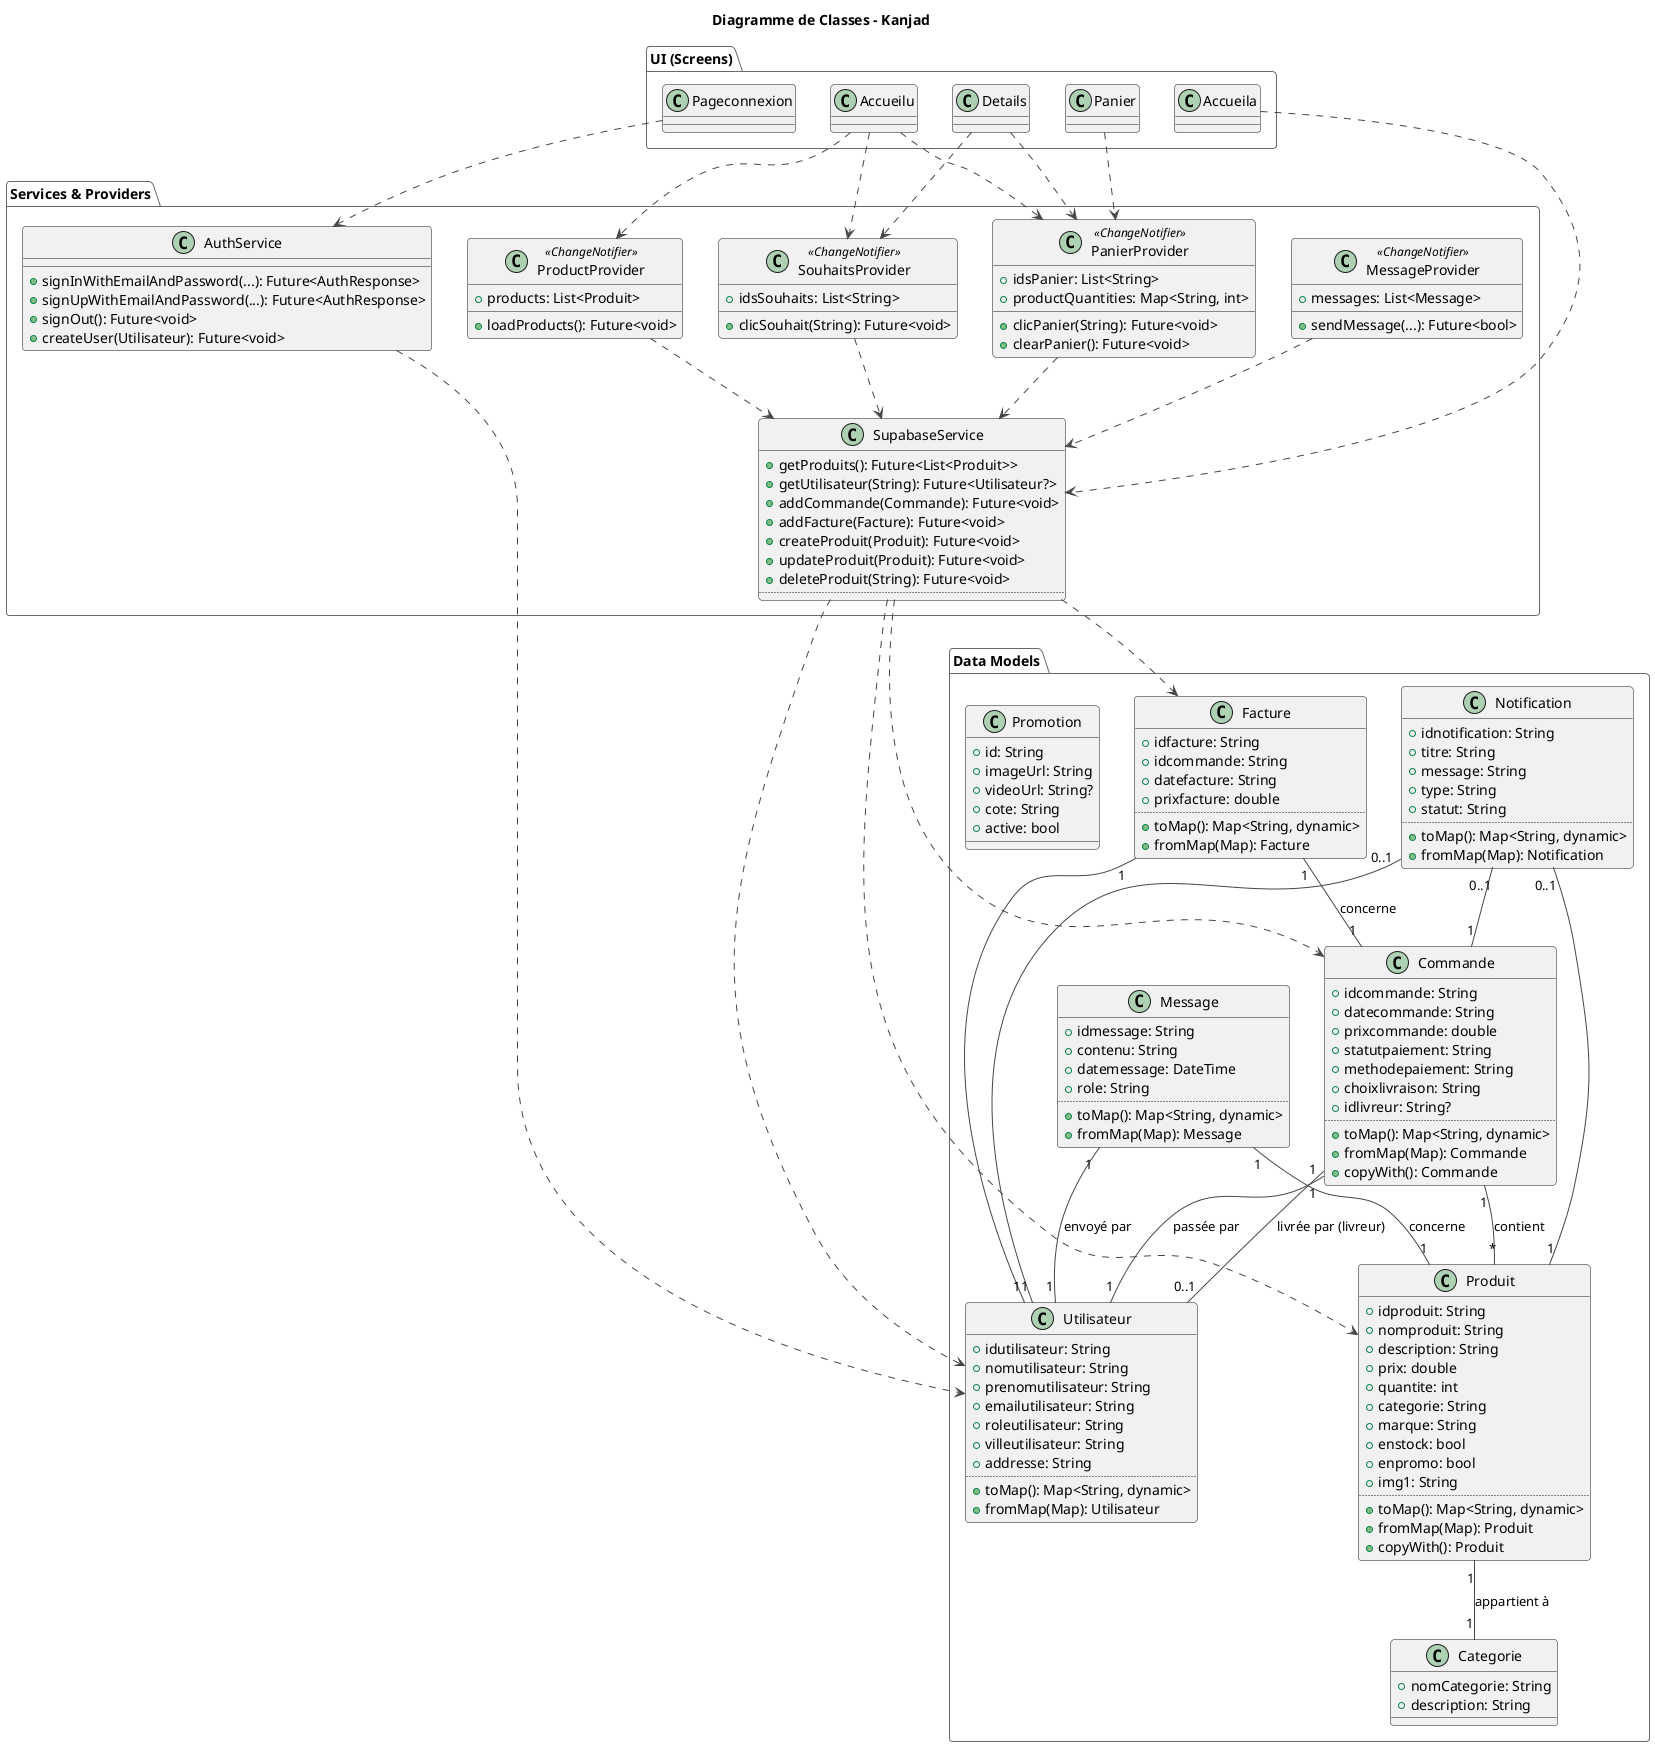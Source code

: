 @startuml
!theme vibrant
title Diagramme de Classes - Kanjad

package "Data Models" {
  class Categorie {
    +nomCategorie: String
    +description: String
  }

  class Produit {
    +idproduit: String
    +nomproduit: String
    +description: String
    +prix: double
    +quantite: int
    +categorie: String
    +marque: String
    +enstock: bool
    +enpromo: bool
    +img1: String
    ..
    +toMap(): Map<String, dynamic>
    +fromMap(Map): Produit
    +copyWith(): Produit
  }

  class Utilisateur {
    +idutilisateur: String
    +nomutilisateur: String
    +prenomutilisateur: String
    +emailutilisateur: String
    +roleutilisateur: String
    +villeutilisateur: String
    +addresse: String
    ..
    +toMap(): Map<String, dynamic>
    +fromMap(Map): Utilisateur
  }

  class Commande {
    +idcommande: String
    +datecommande: String
    +prixcommande: double
    +statutpaiement: String
    +methodepaiement: String
    +choixlivraison: String
    +idlivreur: String?
    ..
    +toMap(): Map<String, dynamic>
    +fromMap(Map): Commande
    +copyWith(): Commande
  }

  class Facture {
    +idfacture: String
    +idcommande: String
    +datefacture: String
    +prixfacture: double
    ..
    +toMap(): Map<String, dynamic>
    +fromMap(Map): Facture
  }

  class Message {
    +idmessage: String
    +contenu: String
    +datemessage: DateTime
    +role: String
    ..
    +toMap(): Map<String, dynamic>
    +fromMap(Map): Message
  }

  class Notification {
    +idnotification: String
    +titre: String
    +message: String
    +type: String
    +statut: String
    ..
    +toMap(): Map<String, dynamic>
    +fromMap(Map): Notification
  }

  class Promotion {
    +id: String
    +imageUrl: String
    +videoUrl: String?
    +cote: String
    +active: bool
  }
}

package "Services & Providers" {
  class SupabaseService {
    +getProduits(): Future<List<Produit>>
    +getUtilisateur(String): Future<Utilisateur?>
    +addCommande(Commande): Future<void>
    +addFacture(Facture): Future<void>
    +createProduit(Produit): Future<void>
    +updateProduit(Produit): Future<void>
    +deleteProduit(String): Future<void>
    ..
  }

  class AuthService {
    +signInWithEmailAndPassword(...): Future<AuthResponse>
    +signUpWithEmailAndPassword(...): Future<AuthResponse>
    +signOut(): Future<void>
    +createUser(Utilisateur): Future<void>
  }

  class ProductProvider <<ChangeNotifier>> {
    +products: List<Produit>
    +loadProducts(): Future<void>
  }

  class PanierProvider <<ChangeNotifier>> {
    +idsPanier: List<String>
    +productQuantities: Map<String, int>
    +clicPanier(String): Future<void>
    +clearPanier(): Future<void>
  }

  class SouhaitsProvider <<ChangeNotifier>> {
    +idsSouhaits: List<String>
    +clicSouhait(String): Future<void>
  }

  class MessageProvider <<ChangeNotifier>> {
    +messages: List<Message>
    +sendMessage(...): Future<bool>
  }
}

package "UI (Screens)" {
  class Accueilu
  class Accueila
  class Details
  class Panier
  class Pageconnexion
}

' --- Relationships ---

' Data Model Relationships
Produit "1" -- "1" Categorie : "appartient à"
Commande "1" -- "1" Utilisateur : "passée par"
Commande "1" -- "0..1" Utilisateur : "livrée par (livreur)"
Commande "1" -- "*" Produit : "contient"
Facture "1" -- "1" Commande : "concerne"
Facture "1" -- "1" Utilisateur
Message "1" -- "1" Utilisateur : "envoyé par"
Message "1" -- "1" Produit : "concerne"
Notification "0..1" -- "1" Utilisateur
Notification "0..1" -- "1" Commande
Notification "0..1" -- "1" Produit

' Service/Provider Relationships
SupabaseService ..> Produit
SupabaseService ..> Utilisateur
SupabaseService ..> Commande
SupabaseService ..> Facture
AuthService ..> Utilisateur

ProductProvider ..> SupabaseService
PanierProvider ..> SupabaseService
SouhaitsProvider ..> SupabaseService
MessageProvider ..> SupabaseService

' UI to Provider Relationships
Accueilu ..> ProductProvider
Accueilu ..> PanierProvider
Accueilu ..> SouhaitsProvider
Details ..> PanierProvider
Details ..> SouhaitsProvider
Panier ..> PanierProvider
Pageconnexion ..> AuthService
Accueila ..> SupabaseService

@enduml
